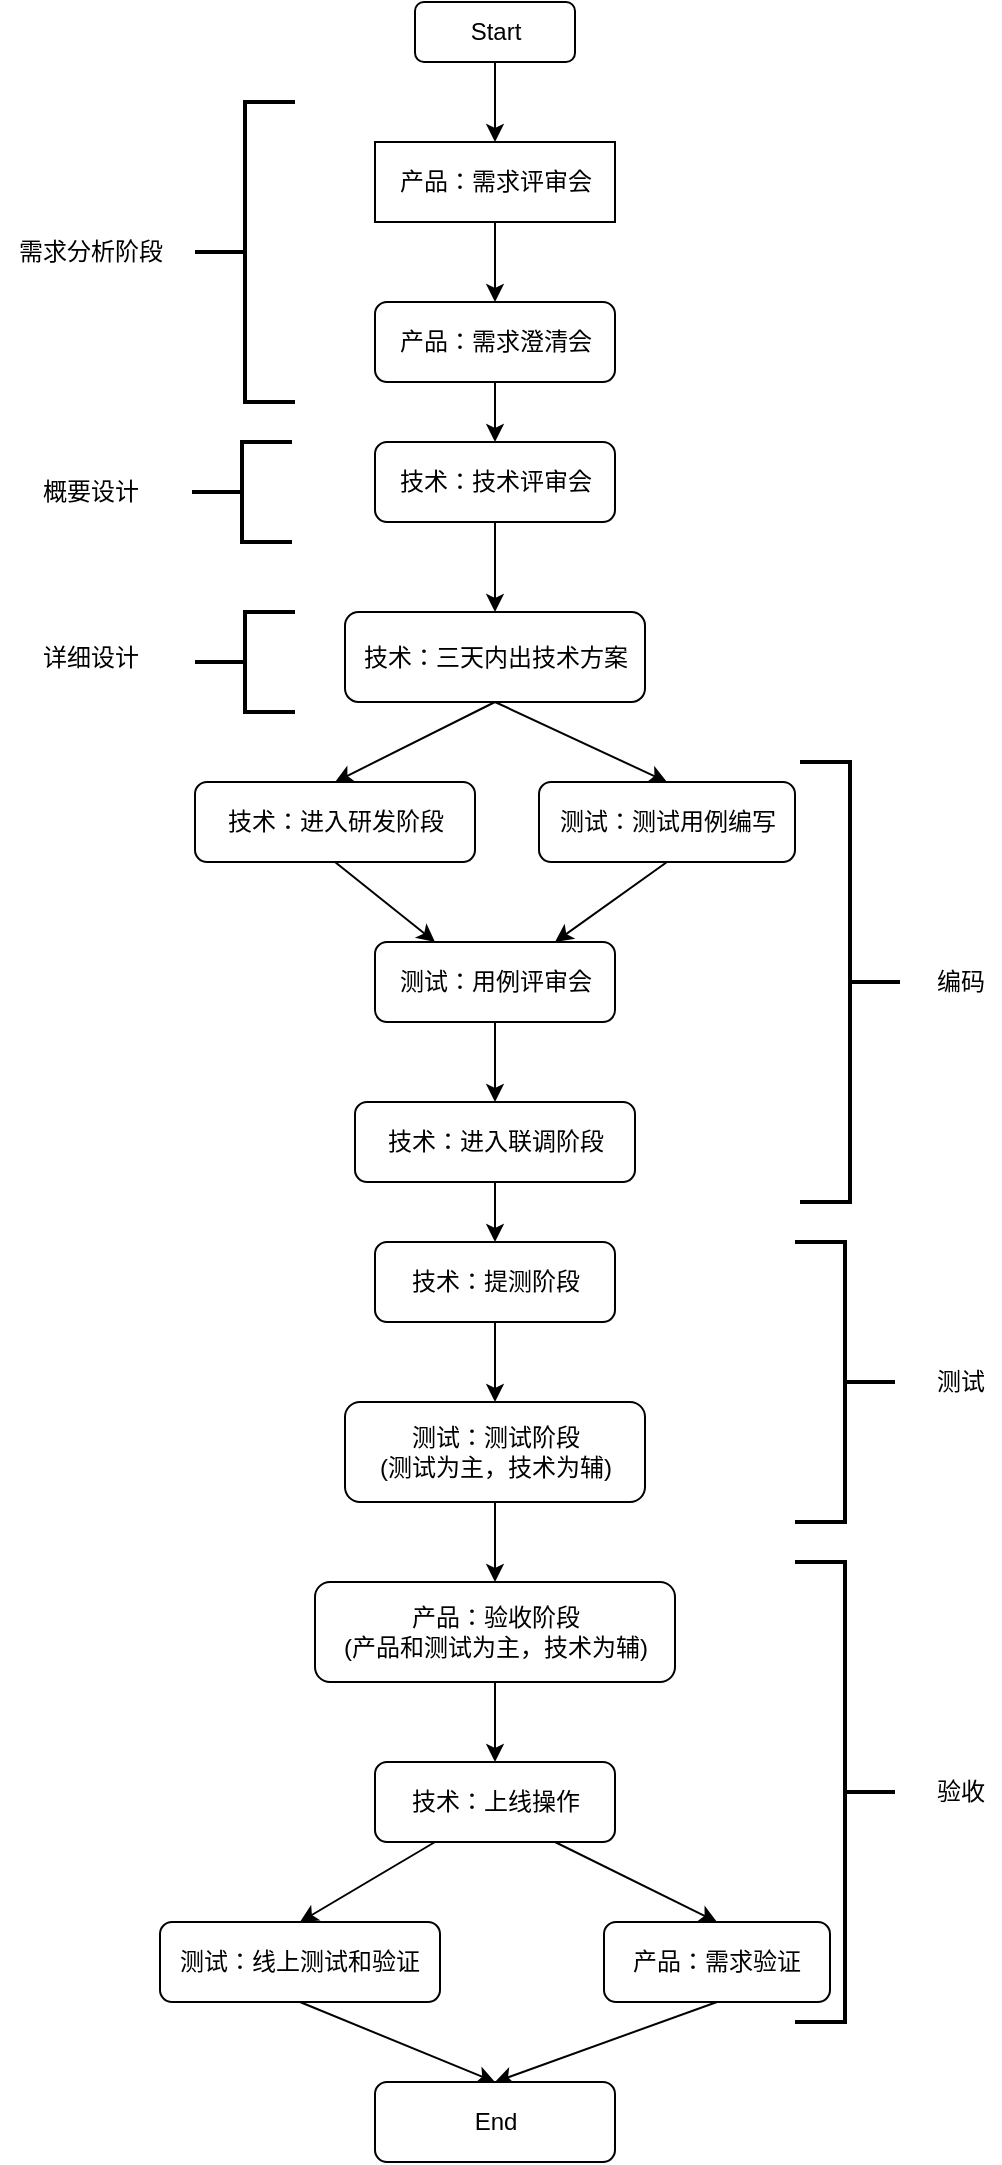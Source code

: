 <mxfile version="13.10.9" type="github">
  <diagram id="TA-FUFab7nw_JOYcnHtT" name="第 1 页">
    <mxGraphModel dx="1422" dy="762" grid="1" gridSize="10" guides="1" tooltips="1" connect="1" arrows="1" fold="1" page="1" pageScale="1" pageWidth="827" pageHeight="1169" math="0" shadow="0">
      <root>
        <mxCell id="0" />
        <mxCell id="1" parent="0" />
        <mxCell id="2TGBst09kyb7uebUgkE0-3" style="edgeStyle=orthogonalEdgeStyle;rounded=0;orthogonalLoop=1;jettySize=auto;html=1;exitX=0.5;exitY=1;exitDx=0;exitDy=0;entryX=0.5;entryY=0;entryDx=0;entryDy=0;" parent="1" source="2TGBst09kyb7uebUgkE0-1" target="2TGBst09kyb7uebUgkE0-2" edge="1">
          <mxGeometry relative="1" as="geometry" />
        </mxCell>
        <mxCell id="2TGBst09kyb7uebUgkE0-1" value="Start" style="rounded=1;whiteSpace=wrap;html=1;" parent="1" vertex="1">
          <mxGeometry x="267.5" y="10" width="80" height="30" as="geometry" />
        </mxCell>
        <mxCell id="2TGBst09kyb7uebUgkE0-6" style="edgeStyle=orthogonalEdgeStyle;rounded=0;orthogonalLoop=1;jettySize=auto;html=1;exitX=0.5;exitY=1;exitDx=0;exitDy=0;entryX=0.5;entryY=0;entryDx=0;entryDy=0;" parent="1" source="2TGBst09kyb7uebUgkE0-2" target="2TGBst09kyb7uebUgkE0-5" edge="1">
          <mxGeometry relative="1" as="geometry" />
        </mxCell>
        <mxCell id="2TGBst09kyb7uebUgkE0-2" value="产品：需求评审会" style="rounded=0;whiteSpace=wrap;html=1;" parent="1" vertex="1">
          <mxGeometry x="247.5" y="80" width="120" height="40" as="geometry" />
        </mxCell>
        <mxCell id="2TGBst09kyb7uebUgkE0-9" style="edgeStyle=orthogonalEdgeStyle;rounded=0;orthogonalLoop=1;jettySize=auto;html=1;exitX=0.5;exitY=1;exitDx=0;exitDy=0;entryX=0.5;entryY=0;entryDx=0;entryDy=0;" parent="1" source="2TGBst09kyb7uebUgkE0-5" target="2TGBst09kyb7uebUgkE0-7" edge="1">
          <mxGeometry relative="1" as="geometry" />
        </mxCell>
        <mxCell id="2TGBst09kyb7uebUgkE0-5" value="产品：需求澄清会" style="rounded=1;whiteSpace=wrap;html=1;" parent="1" vertex="1">
          <mxGeometry x="247.5" y="160" width="120" height="40" as="geometry" />
        </mxCell>
        <mxCell id="2TGBst09kyb7uebUgkE0-11" style="edgeStyle=orthogonalEdgeStyle;rounded=0;orthogonalLoop=1;jettySize=auto;html=1;exitX=0.5;exitY=1;exitDx=0;exitDy=0;entryX=0.5;entryY=0;entryDx=0;entryDy=0;" parent="1" source="2TGBst09kyb7uebUgkE0-7" target="2TGBst09kyb7uebUgkE0-10" edge="1">
          <mxGeometry relative="1" as="geometry" />
        </mxCell>
        <mxCell id="2TGBst09kyb7uebUgkE0-7" value="技术：技术评审会" style="rounded=1;whiteSpace=wrap;html=1;" parent="1" vertex="1">
          <mxGeometry x="247.5" y="230" width="120" height="40" as="geometry" />
        </mxCell>
        <mxCell id="2TGBst09kyb7uebUgkE0-15" style="rounded=0;orthogonalLoop=1;jettySize=auto;html=1;exitX=0.5;exitY=1;exitDx=0;exitDy=0;entryX=0.5;entryY=0;entryDx=0;entryDy=0;" parent="1" source="2TGBst09kyb7uebUgkE0-10" target="2TGBst09kyb7uebUgkE0-12" edge="1">
          <mxGeometry relative="1" as="geometry" />
        </mxCell>
        <mxCell id="2TGBst09kyb7uebUgkE0-16" style="edgeStyle=none;rounded=0;orthogonalLoop=1;jettySize=auto;html=1;exitX=0.5;exitY=1;exitDx=0;exitDy=0;entryX=0.5;entryY=0;entryDx=0;entryDy=0;" parent="1" source="2TGBst09kyb7uebUgkE0-10" target="2TGBst09kyb7uebUgkE0-13" edge="1">
          <mxGeometry relative="1" as="geometry" />
        </mxCell>
        <mxCell id="2TGBst09kyb7uebUgkE0-10" value="技术：三天内出技术方案" style="rounded=1;whiteSpace=wrap;html=1;" parent="1" vertex="1">
          <mxGeometry x="232.5" y="315" width="150" height="45" as="geometry" />
        </mxCell>
        <mxCell id="2TGBst09kyb7uebUgkE0-18" style="edgeStyle=none;rounded=0;orthogonalLoop=1;jettySize=auto;html=1;exitX=0.5;exitY=1;exitDx=0;exitDy=0;entryX=0.25;entryY=0;entryDx=0;entryDy=0;" parent="1" source="2TGBst09kyb7uebUgkE0-12" target="2TGBst09kyb7uebUgkE0-17" edge="1">
          <mxGeometry relative="1" as="geometry" />
        </mxCell>
        <mxCell id="2TGBst09kyb7uebUgkE0-12" value="技术：进入研发阶段" style="rounded=1;whiteSpace=wrap;html=1;" parent="1" vertex="1">
          <mxGeometry x="157.5" y="400" width="140" height="40" as="geometry" />
        </mxCell>
        <mxCell id="2TGBst09kyb7uebUgkE0-19" style="edgeStyle=none;rounded=0;orthogonalLoop=1;jettySize=auto;html=1;exitX=0.5;exitY=1;exitDx=0;exitDy=0;entryX=0.75;entryY=0;entryDx=0;entryDy=0;" parent="1" source="2TGBst09kyb7uebUgkE0-13" target="2TGBst09kyb7uebUgkE0-17" edge="1">
          <mxGeometry relative="1" as="geometry" />
        </mxCell>
        <mxCell id="2TGBst09kyb7uebUgkE0-13" value="测试：测试用例编写" style="rounded=1;whiteSpace=wrap;html=1;" parent="1" vertex="1">
          <mxGeometry x="329.5" y="400" width="128" height="40" as="geometry" />
        </mxCell>
        <mxCell id="2TGBst09kyb7uebUgkE0-21" style="edgeStyle=none;rounded=0;orthogonalLoop=1;jettySize=auto;html=1;exitX=0.5;exitY=1;exitDx=0;exitDy=0;entryX=0.5;entryY=0;entryDx=0;entryDy=0;" parent="1" source="2TGBst09kyb7uebUgkE0-17" target="2TGBst09kyb7uebUgkE0-20" edge="1">
          <mxGeometry relative="1" as="geometry" />
        </mxCell>
        <mxCell id="2TGBst09kyb7uebUgkE0-17" value="测试：用例评审会" style="rounded=1;whiteSpace=wrap;html=1;" parent="1" vertex="1">
          <mxGeometry x="247.5" y="480" width="120" height="40" as="geometry" />
        </mxCell>
        <mxCell id="2TGBst09kyb7uebUgkE0-23" style="edgeStyle=none;rounded=0;orthogonalLoop=1;jettySize=auto;html=1;exitX=0.5;exitY=1;exitDx=0;exitDy=0;entryX=0.5;entryY=0;entryDx=0;entryDy=0;" parent="1" source="2TGBst09kyb7uebUgkE0-20" target="2TGBst09kyb7uebUgkE0-22" edge="1">
          <mxGeometry relative="1" as="geometry" />
        </mxCell>
        <mxCell id="2TGBst09kyb7uebUgkE0-20" value="技术：进入联调阶段" style="rounded=1;whiteSpace=wrap;html=1;" parent="1" vertex="1">
          <mxGeometry x="237.5" y="560" width="140" height="40" as="geometry" />
        </mxCell>
        <mxCell id="2TGBst09kyb7uebUgkE0-25" style="edgeStyle=none;rounded=0;orthogonalLoop=1;jettySize=auto;html=1;exitX=0.5;exitY=1;exitDx=0;exitDy=0;entryX=0.5;entryY=0;entryDx=0;entryDy=0;" parent="1" source="2TGBst09kyb7uebUgkE0-22" target="2TGBst09kyb7uebUgkE0-24" edge="1">
          <mxGeometry relative="1" as="geometry" />
        </mxCell>
        <mxCell id="2TGBst09kyb7uebUgkE0-22" value="技术：提测阶段" style="rounded=1;whiteSpace=wrap;html=1;" parent="1" vertex="1">
          <mxGeometry x="247.5" y="630" width="120" height="40" as="geometry" />
        </mxCell>
        <mxCell id="2TGBst09kyb7uebUgkE0-27" style="edgeStyle=none;rounded=0;orthogonalLoop=1;jettySize=auto;html=1;exitX=0.5;exitY=1;exitDx=0;exitDy=0;entryX=0.5;entryY=0;entryDx=0;entryDy=0;" parent="1" source="2TGBst09kyb7uebUgkE0-24" target="2TGBst09kyb7uebUgkE0-26" edge="1">
          <mxGeometry relative="1" as="geometry" />
        </mxCell>
        <mxCell id="2TGBst09kyb7uebUgkE0-24" value="测试：测试阶段&lt;br&gt;(测试为主，技术为辅)" style="rounded=1;whiteSpace=wrap;html=1;" parent="1" vertex="1">
          <mxGeometry x="232.5" y="710" width="150" height="50" as="geometry" />
        </mxCell>
        <mxCell id="2TGBst09kyb7uebUgkE0-30" style="edgeStyle=none;rounded=0;orthogonalLoop=1;jettySize=auto;html=1;exitX=0.5;exitY=1;exitDx=0;exitDy=0;entryX=0.5;entryY=0;entryDx=0;entryDy=0;" parent="1" source="2TGBst09kyb7uebUgkE0-26" target="2TGBst09kyb7uebUgkE0-29" edge="1">
          <mxGeometry relative="1" as="geometry" />
        </mxCell>
        <mxCell id="2TGBst09kyb7uebUgkE0-26" value="产品：验收阶段&lt;br&gt;(产品和测试为主，技术为辅)" style="rounded=1;whiteSpace=wrap;html=1;" parent="1" vertex="1">
          <mxGeometry x="217.5" y="800" width="180" height="50" as="geometry" />
        </mxCell>
        <mxCell id="2TGBst09kyb7uebUgkE0-33" style="edgeStyle=none;rounded=0;orthogonalLoop=1;jettySize=auto;html=1;exitX=0.25;exitY=1;exitDx=0;exitDy=0;entryX=0.5;entryY=0;entryDx=0;entryDy=0;" parent="1" source="2TGBst09kyb7uebUgkE0-29" target="2TGBst09kyb7uebUgkE0-31" edge="1">
          <mxGeometry relative="1" as="geometry" />
        </mxCell>
        <mxCell id="2TGBst09kyb7uebUgkE0-34" style="edgeStyle=none;rounded=0;orthogonalLoop=1;jettySize=auto;html=1;exitX=0.75;exitY=1;exitDx=0;exitDy=0;entryX=0.5;entryY=0;entryDx=0;entryDy=0;" parent="1" source="2TGBst09kyb7uebUgkE0-29" target="2TGBst09kyb7uebUgkE0-32" edge="1">
          <mxGeometry relative="1" as="geometry" />
        </mxCell>
        <mxCell id="2TGBst09kyb7uebUgkE0-29" value="技术：上线操作" style="rounded=1;whiteSpace=wrap;html=1;" parent="1" vertex="1">
          <mxGeometry x="247.5" y="890" width="120" height="40" as="geometry" />
        </mxCell>
        <mxCell id="2TGBst09kyb7uebUgkE0-36" style="edgeStyle=none;rounded=0;orthogonalLoop=1;jettySize=auto;html=1;exitX=0.5;exitY=1;exitDx=0;exitDy=0;entryX=0.5;entryY=0;entryDx=0;entryDy=0;" parent="1" source="2TGBst09kyb7uebUgkE0-31" target="2TGBst09kyb7uebUgkE0-35" edge="1">
          <mxGeometry relative="1" as="geometry" />
        </mxCell>
        <mxCell id="2TGBst09kyb7uebUgkE0-31" value="测试：线上测试和验证" style="rounded=1;whiteSpace=wrap;html=1;" parent="1" vertex="1">
          <mxGeometry x="140" y="970" width="140" height="40" as="geometry" />
        </mxCell>
        <mxCell id="2TGBst09kyb7uebUgkE0-37" style="edgeStyle=none;rounded=0;orthogonalLoop=1;jettySize=auto;html=1;exitX=0.5;exitY=1;exitDx=0;exitDy=0;" parent="1" source="2TGBst09kyb7uebUgkE0-32" edge="1">
          <mxGeometry relative="1" as="geometry">
            <mxPoint x="307.5" y="1050" as="targetPoint" />
          </mxGeometry>
        </mxCell>
        <mxCell id="2TGBst09kyb7uebUgkE0-32" value="产品：需求验证" style="rounded=1;whiteSpace=wrap;html=1;" parent="1" vertex="1">
          <mxGeometry x="362" y="970" width="113" height="40" as="geometry" />
        </mxCell>
        <mxCell id="2TGBst09kyb7uebUgkE0-35" value="End" style="rounded=1;whiteSpace=wrap;html=1;" parent="1" vertex="1">
          <mxGeometry x="247.5" y="1050" width="120" height="40" as="geometry" />
        </mxCell>
        <mxCell id="7xkqyvosI3lrS_u9Jpyt-2" value="" style="strokeWidth=2;html=1;shape=mxgraph.flowchart.annotation_2;align=left;labelPosition=right;pointerEvents=1;" vertex="1" parent="1">
          <mxGeometry x="157.5" y="60" width="50" height="150" as="geometry" />
        </mxCell>
        <mxCell id="7xkqyvosI3lrS_u9Jpyt-3" value="需求分析阶段" style="text;html=1;align=center;verticalAlign=middle;resizable=0;points=[];autosize=1;" vertex="1" parent="1">
          <mxGeometry x="60" y="125" width="90" height="20" as="geometry" />
        </mxCell>
        <mxCell id="7xkqyvosI3lrS_u9Jpyt-5" value="" style="strokeWidth=2;html=1;shape=mxgraph.flowchart.annotation_2;align=left;labelPosition=right;pointerEvents=1;" vertex="1" parent="1">
          <mxGeometry x="156" y="230" width="50" height="50" as="geometry" />
        </mxCell>
        <mxCell id="7xkqyvosI3lrS_u9Jpyt-6" value="概要设计" style="text;html=1;align=center;verticalAlign=middle;resizable=0;points=[];autosize=1;" vertex="1" parent="1">
          <mxGeometry x="75" y="245" width="60" height="20" as="geometry" />
        </mxCell>
        <mxCell id="7xkqyvosI3lrS_u9Jpyt-7" value="" style="strokeWidth=2;html=1;shape=mxgraph.flowchart.annotation_2;align=left;labelPosition=right;pointerEvents=1;rotation=-180;" vertex="1" parent="1">
          <mxGeometry x="460" y="390" width="50" height="220" as="geometry" />
        </mxCell>
        <mxCell id="7xkqyvosI3lrS_u9Jpyt-8" value="" style="strokeWidth=2;html=1;shape=mxgraph.flowchart.annotation_2;align=left;labelPosition=right;pointerEvents=1;" vertex="1" parent="1">
          <mxGeometry x="157.5" y="315" width="50" height="50" as="geometry" />
        </mxCell>
        <mxCell id="7xkqyvosI3lrS_u9Jpyt-9" value="详细设计" style="text;html=1;align=center;verticalAlign=middle;resizable=0;points=[];autosize=1;" vertex="1" parent="1">
          <mxGeometry x="75" y="327.5" width="60" height="20" as="geometry" />
        </mxCell>
        <mxCell id="7xkqyvosI3lrS_u9Jpyt-10" value="编码" style="text;html=1;align=center;verticalAlign=middle;resizable=0;points=[];autosize=1;" vertex="1" parent="1">
          <mxGeometry x="520" y="490" width="40" height="20" as="geometry" />
        </mxCell>
        <mxCell id="7xkqyvosI3lrS_u9Jpyt-11" value="" style="strokeWidth=2;html=1;shape=mxgraph.flowchart.annotation_2;align=left;labelPosition=right;pointerEvents=1;rotation=-180;" vertex="1" parent="1">
          <mxGeometry x="457.5" y="630" width="50" height="140" as="geometry" />
        </mxCell>
        <mxCell id="7xkqyvosI3lrS_u9Jpyt-12" value="测试" style="text;html=1;align=center;verticalAlign=middle;resizable=0;points=[];autosize=1;" vertex="1" parent="1">
          <mxGeometry x="520" y="690" width="40" height="20" as="geometry" />
        </mxCell>
        <mxCell id="7xkqyvosI3lrS_u9Jpyt-13" value="" style="strokeWidth=2;html=1;shape=mxgraph.flowchart.annotation_2;align=left;labelPosition=right;pointerEvents=1;rotation=-180;" vertex="1" parent="1">
          <mxGeometry x="457.5" y="790" width="50" height="230" as="geometry" />
        </mxCell>
        <mxCell id="7xkqyvosI3lrS_u9Jpyt-14" value="验收" style="text;html=1;align=center;verticalAlign=middle;resizable=0;points=[];autosize=1;" vertex="1" parent="1">
          <mxGeometry x="520" y="895" width="40" height="20" as="geometry" />
        </mxCell>
      </root>
    </mxGraphModel>
  </diagram>
</mxfile>
